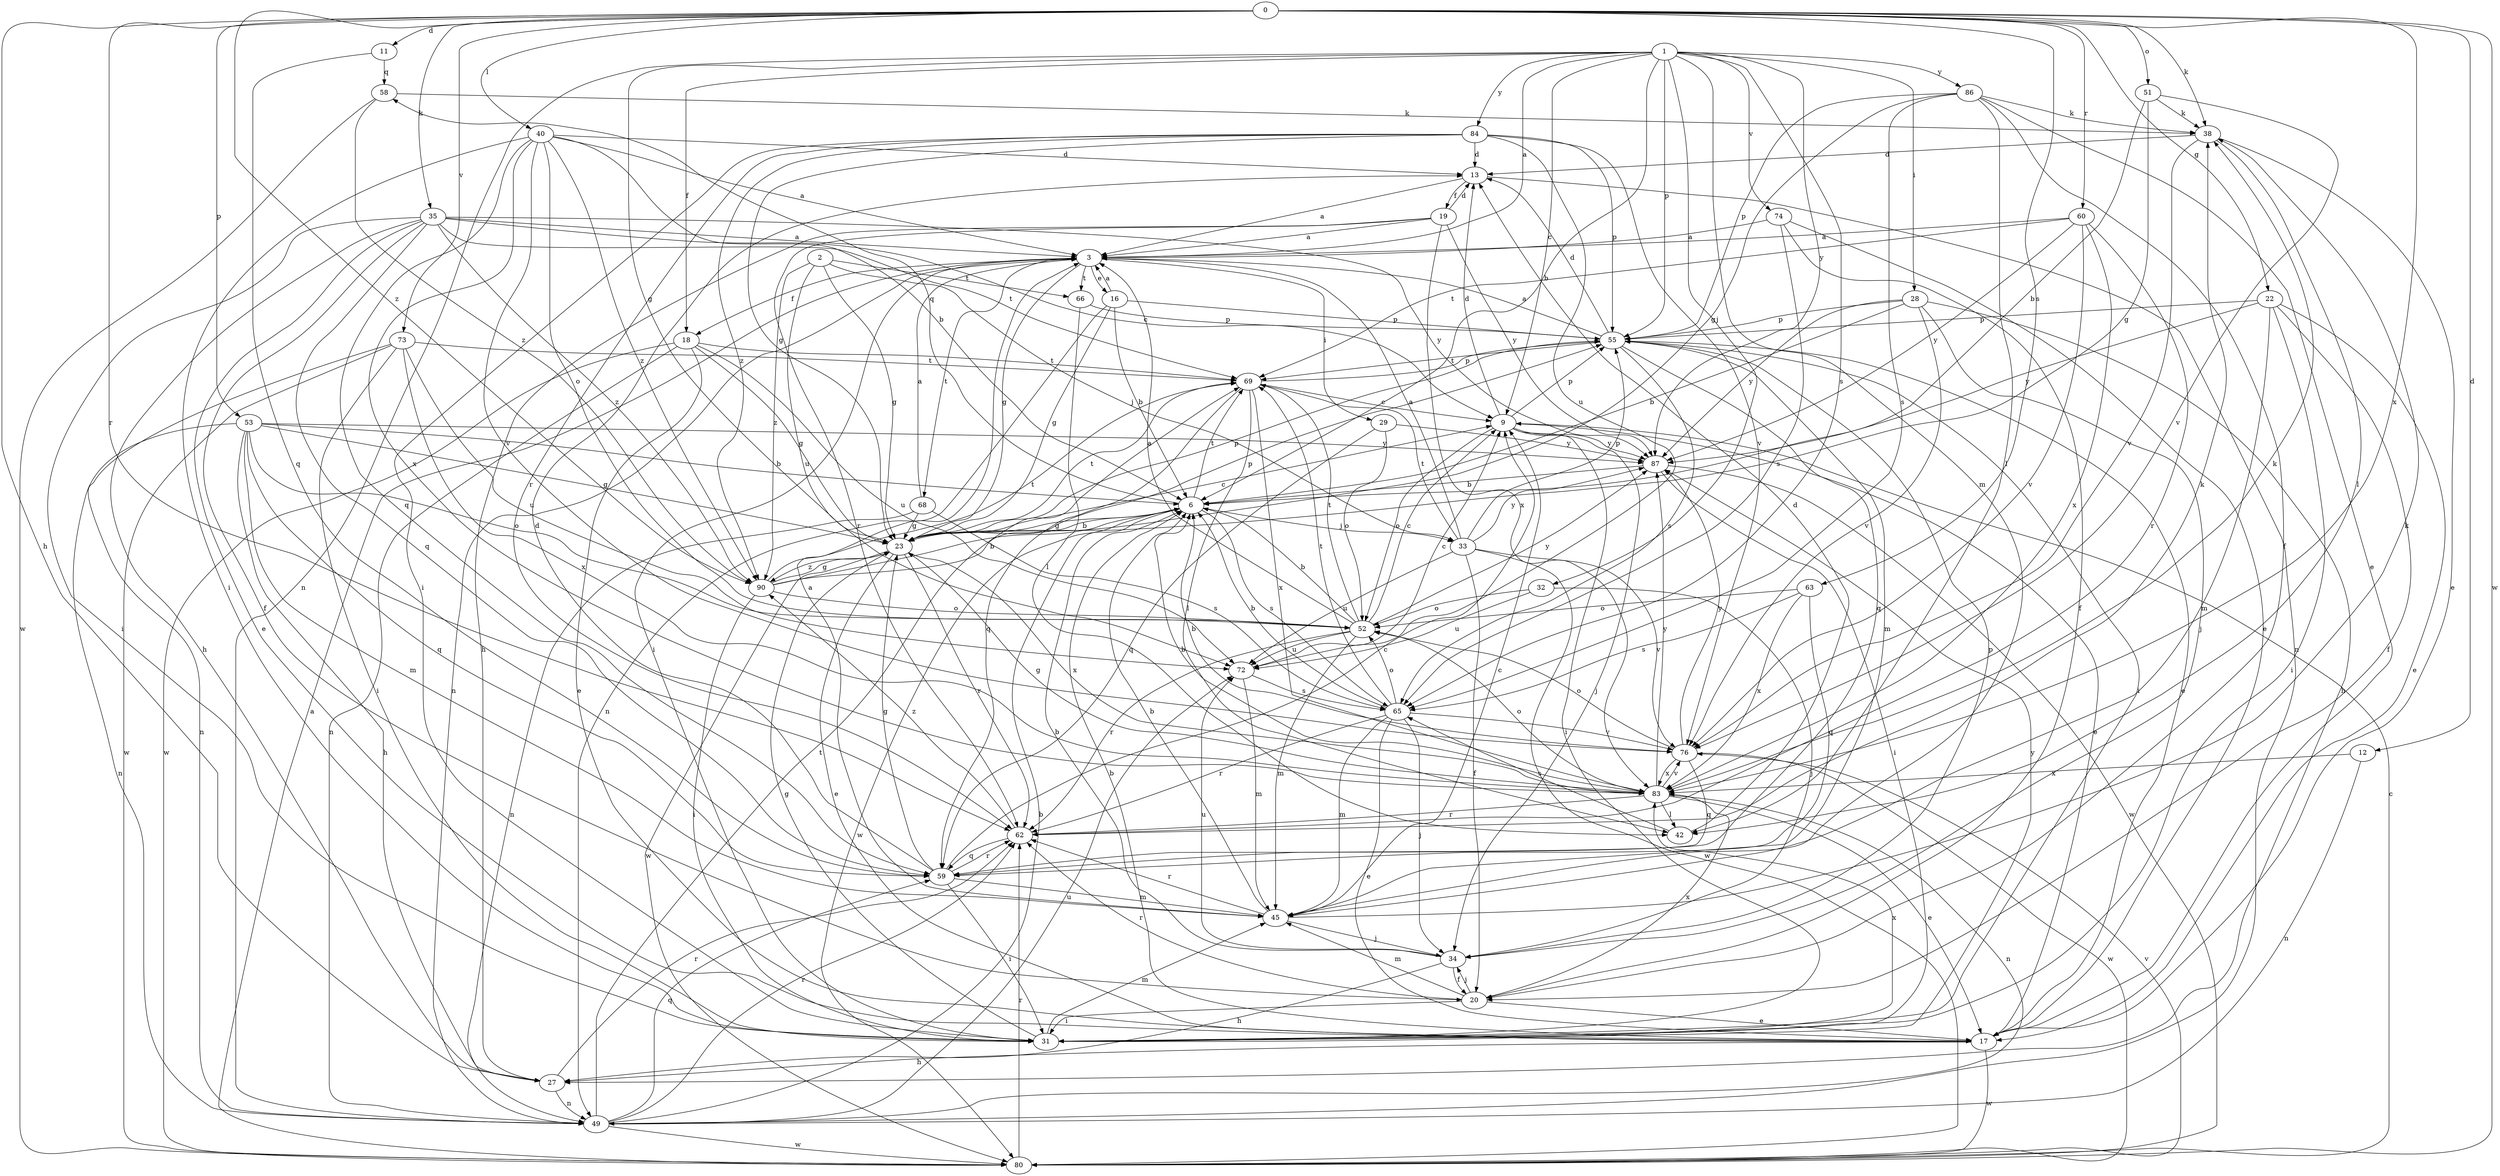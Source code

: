 strict digraph  {
0;
1;
2;
3;
6;
9;
11;
12;
13;
16;
17;
18;
19;
20;
22;
23;
27;
28;
29;
31;
32;
33;
34;
35;
38;
40;
42;
45;
49;
51;
52;
53;
55;
58;
59;
60;
62;
63;
65;
66;
68;
69;
72;
73;
74;
76;
80;
83;
84;
86;
87;
90;
0 -> 11  [label=d];
0 -> 12  [label=d];
0 -> 22  [label=g];
0 -> 27  [label=h];
0 -> 35  [label=k];
0 -> 38  [label=k];
0 -> 40  [label=l];
0 -> 51  [label=o];
0 -> 53  [label=p];
0 -> 60  [label=r];
0 -> 62  [label=r];
0 -> 63  [label=s];
0 -> 73  [label=v];
0 -> 80  [label=w];
0 -> 83  [label=x];
0 -> 90  [label=z];
1 -> 3  [label=a];
1 -> 6  [label=b];
1 -> 9  [label=c];
1 -> 18  [label=f];
1 -> 23  [label=g];
1 -> 28  [label=i];
1 -> 32  [label=j];
1 -> 45  [label=m];
1 -> 49  [label=n];
1 -> 55  [label=p];
1 -> 65  [label=s];
1 -> 74  [label=v];
1 -> 84  [label=y];
1 -> 86  [label=y];
1 -> 87  [label=y];
2 -> 23  [label=g];
2 -> 33  [label=j];
2 -> 66  [label=t];
2 -> 72  [label=u];
2 -> 90  [label=z];
3 -> 16  [label=e];
3 -> 18  [label=f];
3 -> 23  [label=g];
3 -> 29  [label=i];
3 -> 31  [label=i];
3 -> 49  [label=n];
3 -> 66  [label=t];
3 -> 68  [label=t];
6 -> 23  [label=g];
6 -> 33  [label=j];
6 -> 58  [label=q];
6 -> 65  [label=s];
6 -> 69  [label=t];
6 -> 80  [label=w];
9 -> 13  [label=d];
9 -> 17  [label=e];
9 -> 31  [label=i];
9 -> 34  [label=j];
9 -> 52  [label=o];
9 -> 55  [label=p];
9 -> 87  [label=y];
11 -> 58  [label=q];
11 -> 59  [label=q];
12 -> 49  [label=n];
12 -> 83  [label=x];
13 -> 3  [label=a];
13 -> 19  [label=f];
13 -> 49  [label=n];
16 -> 3  [label=a];
16 -> 6  [label=b];
16 -> 23  [label=g];
16 -> 49  [label=n];
16 -> 55  [label=p];
17 -> 6  [label=b];
17 -> 27  [label=h];
17 -> 80  [label=w];
18 -> 17  [label=e];
18 -> 23  [label=g];
18 -> 49  [label=n];
18 -> 69  [label=t];
18 -> 72  [label=u];
18 -> 80  [label=w];
19 -> 3  [label=a];
19 -> 13  [label=d];
19 -> 27  [label=h];
19 -> 62  [label=r];
19 -> 83  [label=x];
19 -> 87  [label=y];
20 -> 17  [label=e];
20 -> 31  [label=i];
20 -> 34  [label=j];
20 -> 45  [label=m];
20 -> 62  [label=r];
20 -> 83  [label=x];
22 -> 17  [label=e];
22 -> 20  [label=f];
22 -> 31  [label=i];
22 -> 45  [label=m];
22 -> 55  [label=p];
22 -> 87  [label=y];
23 -> 6  [label=b];
23 -> 9  [label=c];
23 -> 17  [label=e];
23 -> 55  [label=p];
23 -> 62  [label=r];
23 -> 69  [label=t];
23 -> 80  [label=w];
23 -> 83  [label=x];
23 -> 90  [label=z];
27 -> 49  [label=n];
27 -> 62  [label=r];
28 -> 6  [label=b];
28 -> 27  [label=h];
28 -> 34  [label=j];
28 -> 55  [label=p];
28 -> 76  [label=v];
28 -> 87  [label=y];
29 -> 52  [label=o];
29 -> 59  [label=q];
29 -> 87  [label=y];
31 -> 23  [label=g];
31 -> 45  [label=m];
31 -> 83  [label=x];
31 -> 87  [label=y];
32 -> 34  [label=j];
32 -> 52  [label=o];
32 -> 72  [label=u];
33 -> 3  [label=a];
33 -> 20  [label=f];
33 -> 55  [label=p];
33 -> 69  [label=t];
33 -> 72  [label=u];
33 -> 76  [label=v];
33 -> 80  [label=w];
33 -> 87  [label=y];
34 -> 6  [label=b];
34 -> 20  [label=f];
34 -> 27  [label=h];
34 -> 55  [label=p];
34 -> 72  [label=u];
35 -> 3  [label=a];
35 -> 9  [label=c];
35 -> 17  [label=e];
35 -> 20  [label=f];
35 -> 27  [label=h];
35 -> 31  [label=i];
35 -> 59  [label=q];
35 -> 69  [label=t];
35 -> 87  [label=y];
35 -> 90  [label=z];
38 -> 13  [label=d];
38 -> 17  [label=e];
38 -> 42  [label=l];
38 -> 76  [label=v];
40 -> 3  [label=a];
40 -> 6  [label=b];
40 -> 13  [label=d];
40 -> 31  [label=i];
40 -> 52  [label=o];
40 -> 59  [label=q];
40 -> 76  [label=v];
40 -> 83  [label=x];
40 -> 90  [label=z];
42 -> 13  [label=d];
42 -> 65  [label=s];
45 -> 3  [label=a];
45 -> 6  [label=b];
45 -> 9  [label=c];
45 -> 34  [label=j];
45 -> 38  [label=k];
45 -> 62  [label=r];
49 -> 6  [label=b];
49 -> 59  [label=q];
49 -> 62  [label=r];
49 -> 69  [label=t];
49 -> 72  [label=u];
49 -> 80  [label=w];
51 -> 6  [label=b];
51 -> 23  [label=g];
51 -> 38  [label=k];
51 -> 76  [label=v];
52 -> 3  [label=a];
52 -> 6  [label=b];
52 -> 9  [label=c];
52 -> 45  [label=m];
52 -> 62  [label=r];
52 -> 69  [label=t];
52 -> 72  [label=u];
52 -> 87  [label=y];
53 -> 6  [label=b];
53 -> 23  [label=g];
53 -> 27  [label=h];
53 -> 45  [label=m];
53 -> 49  [label=n];
53 -> 52  [label=o];
53 -> 59  [label=q];
53 -> 87  [label=y];
55 -> 3  [label=a];
55 -> 13  [label=d];
55 -> 17  [label=e];
55 -> 31  [label=i];
55 -> 45  [label=m];
55 -> 59  [label=q];
55 -> 65  [label=s];
55 -> 69  [label=t];
58 -> 38  [label=k];
58 -> 80  [label=w];
58 -> 90  [label=z];
59 -> 9  [label=c];
59 -> 13  [label=d];
59 -> 23  [label=g];
59 -> 31  [label=i];
59 -> 45  [label=m];
59 -> 62  [label=r];
60 -> 3  [label=a];
60 -> 62  [label=r];
60 -> 69  [label=t];
60 -> 76  [label=v];
60 -> 83  [label=x];
60 -> 87  [label=y];
62 -> 38  [label=k];
62 -> 59  [label=q];
62 -> 90  [label=z];
63 -> 52  [label=o];
63 -> 59  [label=q];
63 -> 65  [label=s];
63 -> 83  [label=x];
65 -> 6  [label=b];
65 -> 17  [label=e];
65 -> 34  [label=j];
65 -> 45  [label=m];
65 -> 52  [label=o];
65 -> 62  [label=r];
65 -> 69  [label=t];
65 -> 76  [label=v];
66 -> 42  [label=l];
66 -> 55  [label=p];
68 -> 3  [label=a];
68 -> 23  [label=g];
68 -> 49  [label=n];
68 -> 65  [label=s];
69 -> 9  [label=c];
69 -> 42  [label=l];
69 -> 55  [label=p];
69 -> 59  [label=q];
69 -> 83  [label=x];
72 -> 9  [label=c];
72 -> 45  [label=m];
72 -> 65  [label=s];
73 -> 31  [label=i];
73 -> 49  [label=n];
73 -> 69  [label=t];
73 -> 72  [label=u];
73 -> 80  [label=w];
73 -> 83  [label=x];
74 -> 3  [label=a];
74 -> 17  [label=e];
74 -> 20  [label=f];
74 -> 65  [label=s];
76 -> 6  [label=b];
76 -> 52  [label=o];
76 -> 59  [label=q];
76 -> 80  [label=w];
76 -> 83  [label=x];
76 -> 87  [label=y];
80 -> 3  [label=a];
80 -> 9  [label=c];
80 -> 62  [label=r];
80 -> 76  [label=v];
83 -> 6  [label=b];
83 -> 17  [label=e];
83 -> 23  [label=g];
83 -> 38  [label=k];
83 -> 42  [label=l];
83 -> 49  [label=n];
83 -> 52  [label=o];
83 -> 62  [label=r];
83 -> 76  [label=v];
83 -> 87  [label=y];
84 -> 13  [label=d];
84 -> 23  [label=g];
84 -> 31  [label=i];
84 -> 55  [label=p];
84 -> 62  [label=r];
84 -> 72  [label=u];
84 -> 76  [label=v];
84 -> 90  [label=z];
86 -> 17  [label=e];
86 -> 20  [label=f];
86 -> 23  [label=g];
86 -> 38  [label=k];
86 -> 42  [label=l];
86 -> 55  [label=p];
86 -> 65  [label=s];
87 -> 6  [label=b];
87 -> 31  [label=i];
87 -> 80  [label=w];
90 -> 6  [label=b];
90 -> 23  [label=g];
90 -> 31  [label=i];
90 -> 52  [label=o];
90 -> 55  [label=p];
90 -> 69  [label=t];
}
